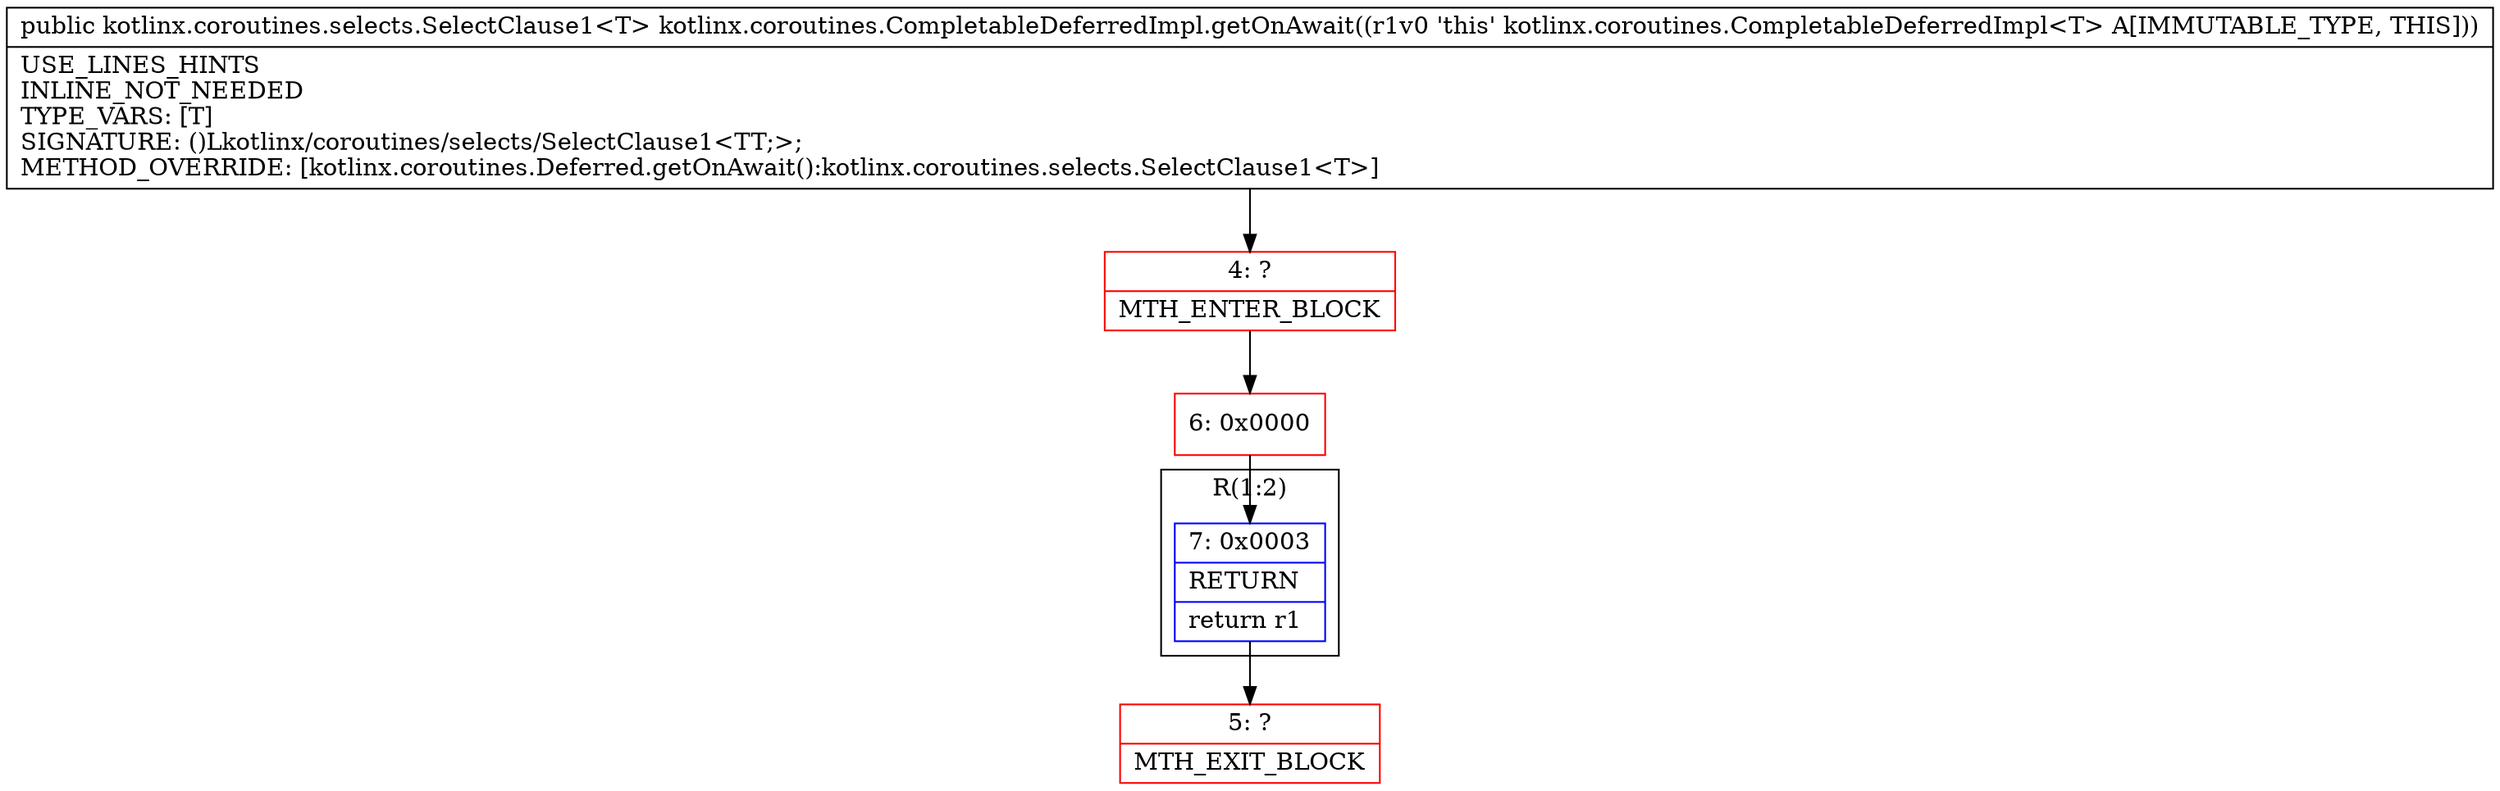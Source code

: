 digraph "CFG forkotlinx.coroutines.CompletableDeferredImpl.getOnAwait()Lkotlinx\/coroutines\/selects\/SelectClause1;" {
subgraph cluster_Region_1423667178 {
label = "R(1:2)";
node [shape=record,color=blue];
Node_7 [shape=record,label="{7\:\ 0x0003|RETURN\l|return r1\l}"];
}
Node_4 [shape=record,color=red,label="{4\:\ ?|MTH_ENTER_BLOCK\l}"];
Node_6 [shape=record,color=red,label="{6\:\ 0x0000}"];
Node_5 [shape=record,color=red,label="{5\:\ ?|MTH_EXIT_BLOCK\l}"];
MethodNode[shape=record,label="{public kotlinx.coroutines.selects.SelectClause1\<T\> kotlinx.coroutines.CompletableDeferredImpl.getOnAwait((r1v0 'this' kotlinx.coroutines.CompletableDeferredImpl\<T\> A[IMMUTABLE_TYPE, THIS]))  | USE_LINES_HINTS\lINLINE_NOT_NEEDED\lTYPE_VARS: [T]\lSIGNATURE: ()Lkotlinx\/coroutines\/selects\/SelectClause1\<TT;\>;\lMETHOD_OVERRIDE: [kotlinx.coroutines.Deferred.getOnAwait():kotlinx.coroutines.selects.SelectClause1\<T\>]\l}"];
MethodNode -> Node_4;Node_7 -> Node_5;
Node_4 -> Node_6;
Node_6 -> Node_7;
}

